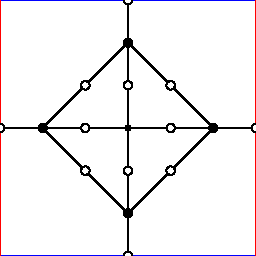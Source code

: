 /******************************************************************************
 *                                 LICENSE                                    *
 ******************************************************************************
 *  This file is part of Mathematics-and-Physics.                             *
 *                                                                            *
 *  Mathematics-and-Physics is free software: you can redistribute it and/or  *
 *  modify it under the terms of the GNU General Public License as published  *
 *  by the Free Software Foundation, either version 3 of the License, or      *
 *  (at your option) any later version.                                       *
 *                                                                            *
 *  Mathematics-and-Physics is distributed in the hope that it will be useful *
 *  but WITHOUT ANY WARRANTY; without even the implied warranty of            *
 *  MERCHANTABILITY or FITNESS FOR A PARTICULAR PURPOSE.  See the             *
 *  GNU General Public License for more details.                              *
 *                                                                            *
 *  You should have received a copy of the GNU General Public License         *
 *  along with Mathematics-and-Physics.  If not, see                          *
 *  <https://www.gnu.org/licenses/>.                                          *
 ******************************************************************************/

/*  Size of the figure.                                                       */
size(128);

/*  Array for vertices.                                                       */
pair[] T, U, V, W;

/*  Variables for indexing.                                                   */
int n;

/*  Variable for the angle a point has on the circle.                         */
real theta;

/*  Value for the edge of the square.                                         */
real edge = 1.5;

/*  Variables for computing where certain lines hit the edge of the square.   */
real x0, x1, y0, dx, dy;

/*  Pairs for the square representing the torus.                              */
pair A = (-edge, -edge);
pair B = (edge, -edge);
pair C = (-edge, edge);
pair D = (edge, edge);

pair midpoint(pair A, pair B)
{
    return (0.5*(A.x + B.x), 0.5*(A.y + B.y));
}

/*  Create the vertices on the circle.                                        */
for (n = 0; n < 4; ++n)
{
    /*  Compute the angle of the current point.                               */
    theta = 0.5*pi*n;

    /*  And compute the position of the point.                                */
    V[n] = expi(theta);
    U[n] = scale(0.5) * V[n];
    W[n] = scale(1.0 / sqrt(2.0)) * expi(theta + 0.25 * pi);
    T[n] = scale(edge) * V[n];
}
/*  End of for loop computing the vertices.                                   */

V[4] = (0.0, 0.0);
dot(V[4]);

/*  Draw the edges.                                                           */
draw(V[0] -- V[4]);
draw(V[1] -- V[4]);
draw(V[2] -- V[4]);
draw(V[3] -- V[4]);
draw(V[0] -- V[1] -- V[2] -- V[3] -- cycle);

draw(V[0] -- (edge, 0.0));
draw((-edge, 0.0) -- V[2]);
draw(V[1] -- (0.0, edge));
draw((0.0, -edge) -- V[3]);

/*  Draw in lines to indicate the square.                                     */
draw(A -- B, blue + linewidth(1.0));
draw(C -- D, blue + linewidth(1.0));
draw(A -- C, red + linewidth(1.0));
draw(B -- D, red + linewidth(1.0));

for (n = 0; n < 4; ++n)
{
    /*  Draw a dot indicating the vertex.                                     */
    filldraw(circle(V[n], 0.05), black, black);
    filldraw(circle(U[n], 0.05), white, black);
    filldraw(circle(W[n], 0.05), white, black);
    filldraw(circle(T[n], 0.05), white, black);
}

clip(A -- B -- D -- C -- cycle);
